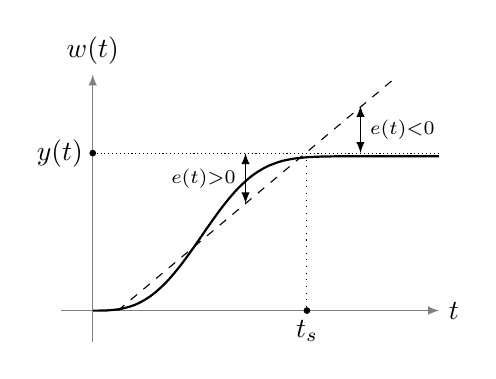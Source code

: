 ﻿\begin{tikzpicture} [scale=2]

% Assi
	\draw[-latex, gray] (-0.2, 0) -- (2.2, 0) node[right, black] {$t$};
	\draw[-latex, gray] (0, -0.2) -- (0, 1.5) node[above, black] {$w(t)$};

% Funzione
	\draw[scale=1, domain=0:2.2, smooth, variable=\x, thick] plot ({\x},{0.98-exp(-2*(\x*\x*\x+0.01))});
% Saturazione
	\draw [dashed] (0.16, 0) -- ++(40:2.3);

% Uscita
	\draw[densely dotted] (0, 1) -- (2.2, 1);
	\filldraw (0, 1) circle (0.5pt)
		node[left] (Yi) {$y(t)$};
% Cambiamento di segno
	\draw[dotted] (1.36, 1) -- ++(0, -1);
	\filldraw (1.36, 0) circle (0.5pt)
		node[below] {$t_s$};
	\draw [latex-latex](0.97,1) -++(0,-0.32)node[midway, left] {$\scriptstyle e(t)>0$};
	\draw [latex-latex](1.7,1) -++(0,0.3)node[midway, right] {$\scriptstyle e(t)<0$};
\end{tikzpicture}